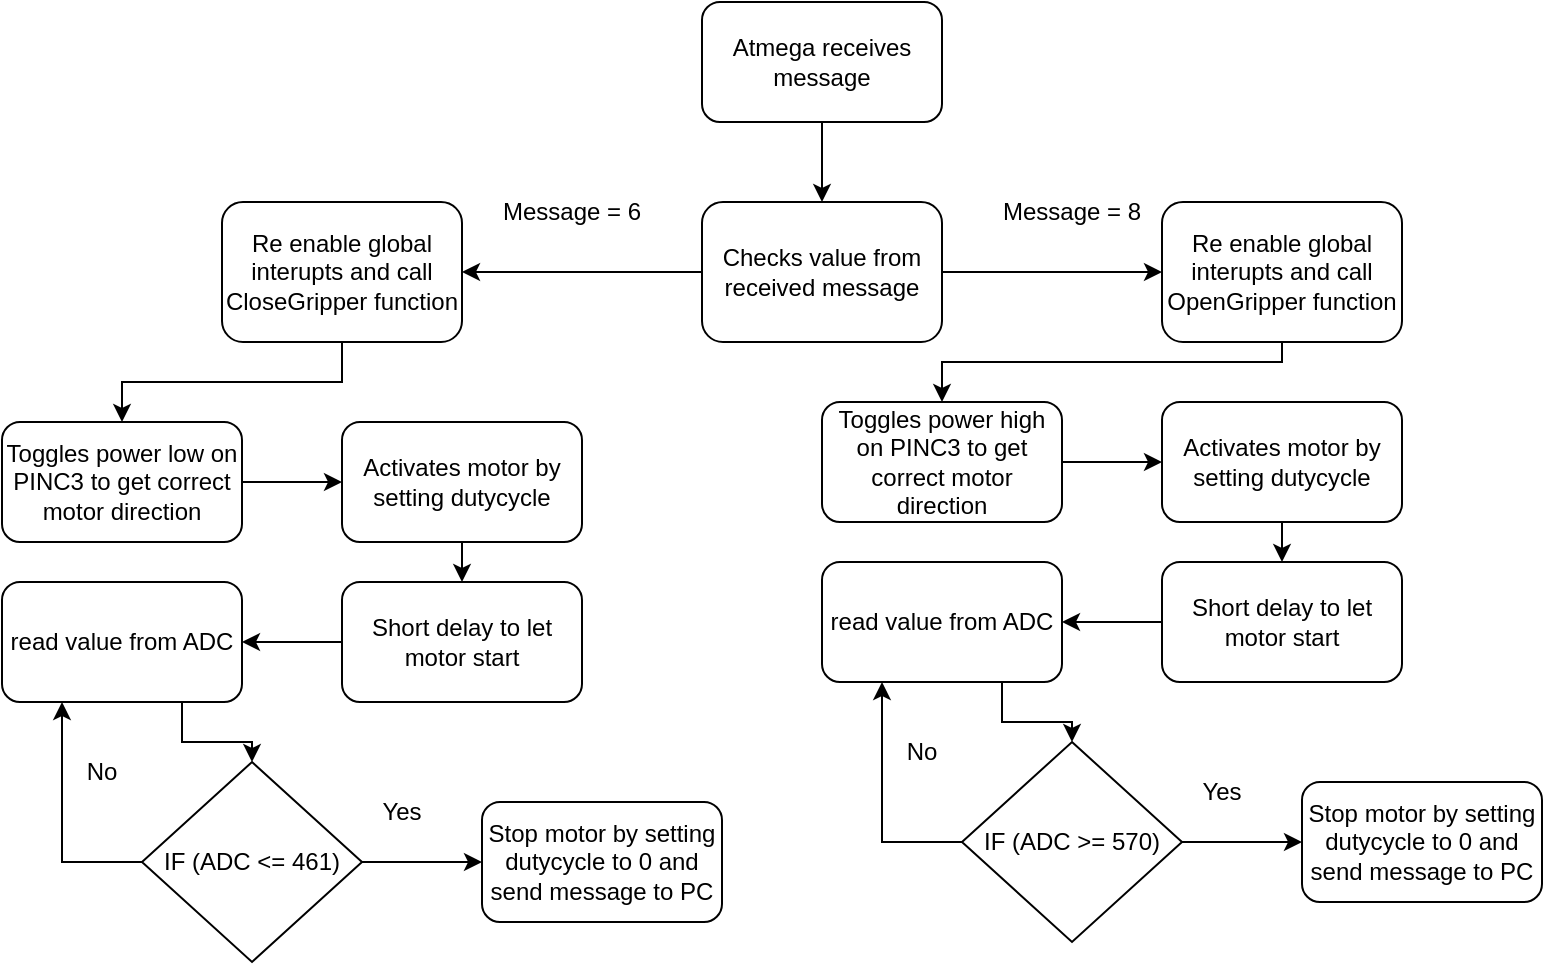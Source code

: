 <mxfile version="24.3.1" type="device">
  <diagram name="Page-1" id="M6XQ5K260RJl642FiYuS">
    <mxGraphModel dx="1050" dy="530" grid="1" gridSize="10" guides="1" tooltips="1" connect="1" arrows="1" fold="1" page="1" pageScale="1" pageWidth="827" pageHeight="1169" math="0" shadow="0">
      <root>
        <mxCell id="0" />
        <mxCell id="1" parent="0" />
        <mxCell id="42YLPIuThz465m4JHxSK-31" style="edgeStyle=orthogonalEdgeStyle;rounded=0;orthogonalLoop=1;jettySize=auto;html=1;exitX=0.5;exitY=1;exitDx=0;exitDy=0;entryX=0.5;entryY=0;entryDx=0;entryDy=0;" edge="1" parent="1" source="42YLPIuThz465m4JHxSK-1" target="42YLPIuThz465m4JHxSK-2">
          <mxGeometry relative="1" as="geometry" />
        </mxCell>
        <mxCell id="42YLPIuThz465m4JHxSK-1" value="Atmega receives message" style="rounded=1;whiteSpace=wrap;html=1;" vertex="1" parent="1">
          <mxGeometry x="360" y="50" width="120" height="60" as="geometry" />
        </mxCell>
        <mxCell id="42YLPIuThz465m4JHxSK-13" style="edgeStyle=orthogonalEdgeStyle;rounded=0;orthogonalLoop=1;jettySize=auto;html=1;exitX=0;exitY=0.5;exitDx=0;exitDy=0;entryX=1;entryY=0.5;entryDx=0;entryDy=0;" edge="1" parent="1" source="42YLPIuThz465m4JHxSK-2" target="42YLPIuThz465m4JHxSK-3">
          <mxGeometry relative="1" as="geometry" />
        </mxCell>
        <mxCell id="42YLPIuThz465m4JHxSK-14" style="edgeStyle=orthogonalEdgeStyle;rounded=0;orthogonalLoop=1;jettySize=auto;html=1;exitX=1;exitY=0.5;exitDx=0;exitDy=0;entryX=0;entryY=0.5;entryDx=0;entryDy=0;" edge="1" parent="1" source="42YLPIuThz465m4JHxSK-2" target="42YLPIuThz465m4JHxSK-7">
          <mxGeometry relative="1" as="geometry" />
        </mxCell>
        <mxCell id="42YLPIuThz465m4JHxSK-2" value="Checks value from received message" style="rounded=1;whiteSpace=wrap;html=1;" vertex="1" parent="1">
          <mxGeometry x="360" y="150" width="120" height="70" as="geometry" />
        </mxCell>
        <mxCell id="42YLPIuThz465m4JHxSK-10" style="edgeStyle=orthogonalEdgeStyle;rounded=0;orthogonalLoop=1;jettySize=auto;html=1;exitX=0.5;exitY=1;exitDx=0;exitDy=0;entryX=0.5;entryY=0;entryDx=0;entryDy=0;" edge="1" parent="1" source="42YLPIuThz465m4JHxSK-3" target="42YLPIuThz465m4JHxSK-9">
          <mxGeometry relative="1" as="geometry" />
        </mxCell>
        <mxCell id="42YLPIuThz465m4JHxSK-3" value="Re enable global interupts and call CloseGripper function" style="rounded=1;whiteSpace=wrap;html=1;" vertex="1" parent="1">
          <mxGeometry x="120" y="150" width="120" height="70" as="geometry" />
        </mxCell>
        <mxCell id="42YLPIuThz465m4JHxSK-5" value="Message = 6" style="text;html=1;align=center;verticalAlign=middle;whiteSpace=wrap;rounded=0;" vertex="1" parent="1">
          <mxGeometry x="250" y="140" width="90" height="30" as="geometry" />
        </mxCell>
        <mxCell id="42YLPIuThz465m4JHxSK-6" value="Message = 8" style="text;html=1;align=center;verticalAlign=middle;whiteSpace=wrap;rounded=0;" vertex="1" parent="1">
          <mxGeometry x="500" y="140" width="90" height="30" as="geometry" />
        </mxCell>
        <mxCell id="42YLPIuThz465m4JHxSK-45" style="edgeStyle=orthogonalEdgeStyle;rounded=0;orthogonalLoop=1;jettySize=auto;html=1;exitX=0.5;exitY=1;exitDx=0;exitDy=0;entryX=0.5;entryY=0;entryDx=0;entryDy=0;" edge="1" parent="1" source="42YLPIuThz465m4JHxSK-7" target="42YLPIuThz465m4JHxSK-33">
          <mxGeometry relative="1" as="geometry">
            <Array as="points">
              <mxPoint x="650" y="230" />
              <mxPoint x="480" y="230" />
            </Array>
          </mxGeometry>
        </mxCell>
        <mxCell id="42YLPIuThz465m4JHxSK-7" value="Re enable global interupts and call OpenGripper function" style="rounded=1;whiteSpace=wrap;html=1;" vertex="1" parent="1">
          <mxGeometry x="590" y="150" width="120" height="70" as="geometry" />
        </mxCell>
        <mxCell id="42YLPIuThz465m4JHxSK-15" style="edgeStyle=orthogonalEdgeStyle;rounded=0;orthogonalLoop=1;jettySize=auto;html=1;exitX=1;exitY=0.5;exitDx=0;exitDy=0;entryX=0;entryY=0.5;entryDx=0;entryDy=0;" edge="1" parent="1" source="42YLPIuThz465m4JHxSK-9" target="42YLPIuThz465m4JHxSK-11">
          <mxGeometry relative="1" as="geometry" />
        </mxCell>
        <mxCell id="42YLPIuThz465m4JHxSK-9" value="Toggles power low on PINC3 to get correct motor direction" style="rounded=1;whiteSpace=wrap;html=1;" vertex="1" parent="1">
          <mxGeometry x="10" y="260" width="120" height="60" as="geometry" />
        </mxCell>
        <mxCell id="42YLPIuThz465m4JHxSK-21" style="edgeStyle=orthogonalEdgeStyle;rounded=0;orthogonalLoop=1;jettySize=auto;html=1;exitX=0.5;exitY=1;exitDx=0;exitDy=0;entryX=0.5;entryY=0;entryDx=0;entryDy=0;" edge="1" parent="1" source="42YLPIuThz465m4JHxSK-11" target="42YLPIuThz465m4JHxSK-20">
          <mxGeometry relative="1" as="geometry" />
        </mxCell>
        <mxCell id="42YLPIuThz465m4JHxSK-11" value="Activates motor by setting dutycycle" style="rounded=1;whiteSpace=wrap;html=1;" vertex="1" parent="1">
          <mxGeometry x="180" y="260" width="120" height="60" as="geometry" />
        </mxCell>
        <mxCell id="42YLPIuThz465m4JHxSK-29" style="edgeStyle=orthogonalEdgeStyle;rounded=0;orthogonalLoop=1;jettySize=auto;html=1;exitX=0.75;exitY=1;exitDx=0;exitDy=0;entryX=0.5;entryY=0;entryDx=0;entryDy=0;" edge="1" parent="1" source="42YLPIuThz465m4JHxSK-16" target="42YLPIuThz465m4JHxSK-18">
          <mxGeometry relative="1" as="geometry" />
        </mxCell>
        <mxCell id="42YLPIuThz465m4JHxSK-16" value="read value from ADC" style="rounded=1;whiteSpace=wrap;html=1;" vertex="1" parent="1">
          <mxGeometry x="10" y="340" width="120" height="60" as="geometry" />
        </mxCell>
        <mxCell id="42YLPIuThz465m4JHxSK-25" style="edgeStyle=orthogonalEdgeStyle;rounded=0;orthogonalLoop=1;jettySize=auto;html=1;exitX=0;exitY=0.5;exitDx=0;exitDy=0;entryX=0.25;entryY=1;entryDx=0;entryDy=0;" edge="1" parent="1" source="42YLPIuThz465m4JHxSK-18" target="42YLPIuThz465m4JHxSK-16">
          <mxGeometry relative="1" as="geometry" />
        </mxCell>
        <mxCell id="42YLPIuThz465m4JHxSK-30" style="edgeStyle=orthogonalEdgeStyle;rounded=0;orthogonalLoop=1;jettySize=auto;html=1;exitX=1;exitY=0.5;exitDx=0;exitDy=0;entryX=0;entryY=0.5;entryDx=0;entryDy=0;" edge="1" parent="1" source="42YLPIuThz465m4JHxSK-18" target="42YLPIuThz465m4JHxSK-28">
          <mxGeometry relative="1" as="geometry" />
        </mxCell>
        <mxCell id="42YLPIuThz465m4JHxSK-18" value="IF (ADC &amp;lt;= 461)" style="rhombus;whiteSpace=wrap;html=1;" vertex="1" parent="1">
          <mxGeometry x="80" y="430" width="110" height="100" as="geometry" />
        </mxCell>
        <mxCell id="42YLPIuThz465m4JHxSK-23" style="edgeStyle=orthogonalEdgeStyle;rounded=0;orthogonalLoop=1;jettySize=auto;html=1;exitX=0;exitY=0.5;exitDx=0;exitDy=0;entryX=1;entryY=0.5;entryDx=0;entryDy=0;" edge="1" parent="1" source="42YLPIuThz465m4JHxSK-20" target="42YLPIuThz465m4JHxSK-16">
          <mxGeometry relative="1" as="geometry" />
        </mxCell>
        <mxCell id="42YLPIuThz465m4JHxSK-20" value="Short delay to let motor start" style="rounded=1;whiteSpace=wrap;html=1;" vertex="1" parent="1">
          <mxGeometry x="180" y="340" width="120" height="60" as="geometry" />
        </mxCell>
        <mxCell id="42YLPIuThz465m4JHxSK-26" value="No" style="text;html=1;align=center;verticalAlign=middle;whiteSpace=wrap;rounded=0;" vertex="1" parent="1">
          <mxGeometry x="30" y="420" width="60" height="30" as="geometry" />
        </mxCell>
        <mxCell id="42YLPIuThz465m4JHxSK-28" value="Stop motor by setting dutycycle to 0 and send message to PC" style="rounded=1;whiteSpace=wrap;html=1;" vertex="1" parent="1">
          <mxGeometry x="250" y="450" width="120" height="60" as="geometry" />
        </mxCell>
        <mxCell id="42YLPIuThz465m4JHxSK-32" style="edgeStyle=orthogonalEdgeStyle;rounded=0;orthogonalLoop=1;jettySize=auto;html=1;exitX=1;exitY=0.5;exitDx=0;exitDy=0;entryX=0;entryY=0.5;entryDx=0;entryDy=0;" edge="1" parent="1" source="42YLPIuThz465m4JHxSK-33" target="42YLPIuThz465m4JHxSK-35">
          <mxGeometry relative="1" as="geometry" />
        </mxCell>
        <mxCell id="42YLPIuThz465m4JHxSK-33" value="Toggles power high on PINC3 to get correct motor direction" style="rounded=1;whiteSpace=wrap;html=1;" vertex="1" parent="1">
          <mxGeometry x="420" y="250" width="120" height="60" as="geometry" />
        </mxCell>
        <mxCell id="42YLPIuThz465m4JHxSK-34" style="edgeStyle=orthogonalEdgeStyle;rounded=0;orthogonalLoop=1;jettySize=auto;html=1;exitX=0.5;exitY=1;exitDx=0;exitDy=0;entryX=0.5;entryY=0;entryDx=0;entryDy=0;" edge="1" parent="1" source="42YLPIuThz465m4JHxSK-35" target="42YLPIuThz465m4JHxSK-42">
          <mxGeometry relative="1" as="geometry" />
        </mxCell>
        <mxCell id="42YLPIuThz465m4JHxSK-35" value="Activates motor by setting dutycycle" style="rounded=1;whiteSpace=wrap;html=1;" vertex="1" parent="1">
          <mxGeometry x="590" y="250" width="120" height="60" as="geometry" />
        </mxCell>
        <mxCell id="42YLPIuThz465m4JHxSK-36" style="edgeStyle=orthogonalEdgeStyle;rounded=0;orthogonalLoop=1;jettySize=auto;html=1;exitX=0.75;exitY=1;exitDx=0;exitDy=0;entryX=0.5;entryY=0;entryDx=0;entryDy=0;" edge="1" parent="1" source="42YLPIuThz465m4JHxSK-37" target="42YLPIuThz465m4JHxSK-40">
          <mxGeometry relative="1" as="geometry" />
        </mxCell>
        <mxCell id="42YLPIuThz465m4JHxSK-37" value="read value from ADC" style="rounded=1;whiteSpace=wrap;html=1;" vertex="1" parent="1">
          <mxGeometry x="420" y="330" width="120" height="60" as="geometry" />
        </mxCell>
        <mxCell id="42YLPIuThz465m4JHxSK-38" style="edgeStyle=orthogonalEdgeStyle;rounded=0;orthogonalLoop=1;jettySize=auto;html=1;exitX=0;exitY=0.5;exitDx=0;exitDy=0;entryX=0.25;entryY=1;entryDx=0;entryDy=0;" edge="1" parent="1" source="42YLPIuThz465m4JHxSK-40" target="42YLPIuThz465m4JHxSK-37">
          <mxGeometry relative="1" as="geometry" />
        </mxCell>
        <mxCell id="42YLPIuThz465m4JHxSK-39" style="edgeStyle=orthogonalEdgeStyle;rounded=0;orthogonalLoop=1;jettySize=auto;html=1;exitX=1;exitY=0.5;exitDx=0;exitDy=0;entryX=0;entryY=0.5;entryDx=0;entryDy=0;" edge="1" parent="1" source="42YLPIuThz465m4JHxSK-40" target="42YLPIuThz465m4JHxSK-44">
          <mxGeometry relative="1" as="geometry" />
        </mxCell>
        <mxCell id="42YLPIuThz465m4JHxSK-40" value="IF (ADC &amp;gt;= 570)" style="rhombus;whiteSpace=wrap;html=1;" vertex="1" parent="1">
          <mxGeometry x="490" y="420" width="110" height="100" as="geometry" />
        </mxCell>
        <mxCell id="42YLPIuThz465m4JHxSK-41" style="edgeStyle=orthogonalEdgeStyle;rounded=0;orthogonalLoop=1;jettySize=auto;html=1;exitX=0;exitY=0.5;exitDx=0;exitDy=0;entryX=1;entryY=0.5;entryDx=0;entryDy=0;" edge="1" parent="1" source="42YLPIuThz465m4JHxSK-42" target="42YLPIuThz465m4JHxSK-37">
          <mxGeometry relative="1" as="geometry" />
        </mxCell>
        <mxCell id="42YLPIuThz465m4JHxSK-42" value="Short delay to let motor start" style="rounded=1;whiteSpace=wrap;html=1;" vertex="1" parent="1">
          <mxGeometry x="590" y="330" width="120" height="60" as="geometry" />
        </mxCell>
        <mxCell id="42YLPIuThz465m4JHxSK-43" value="No" style="text;html=1;align=center;verticalAlign=middle;whiteSpace=wrap;rounded=0;" vertex="1" parent="1">
          <mxGeometry x="440" y="410" width="60" height="30" as="geometry" />
        </mxCell>
        <mxCell id="42YLPIuThz465m4JHxSK-44" value="Stop motor by setting dutycycle to 0 and send message to PC" style="rounded=1;whiteSpace=wrap;html=1;" vertex="1" parent="1">
          <mxGeometry x="660" y="440" width="120" height="60" as="geometry" />
        </mxCell>
        <mxCell id="42YLPIuThz465m4JHxSK-46" value="Yes" style="text;html=1;align=center;verticalAlign=middle;whiteSpace=wrap;rounded=0;" vertex="1" parent="1">
          <mxGeometry x="180" y="440" width="60" height="30" as="geometry" />
        </mxCell>
        <mxCell id="42YLPIuThz465m4JHxSK-47" value="Yes" style="text;html=1;align=center;verticalAlign=middle;whiteSpace=wrap;rounded=0;" vertex="1" parent="1">
          <mxGeometry x="590" y="430" width="60" height="30" as="geometry" />
        </mxCell>
      </root>
    </mxGraphModel>
  </diagram>
</mxfile>
